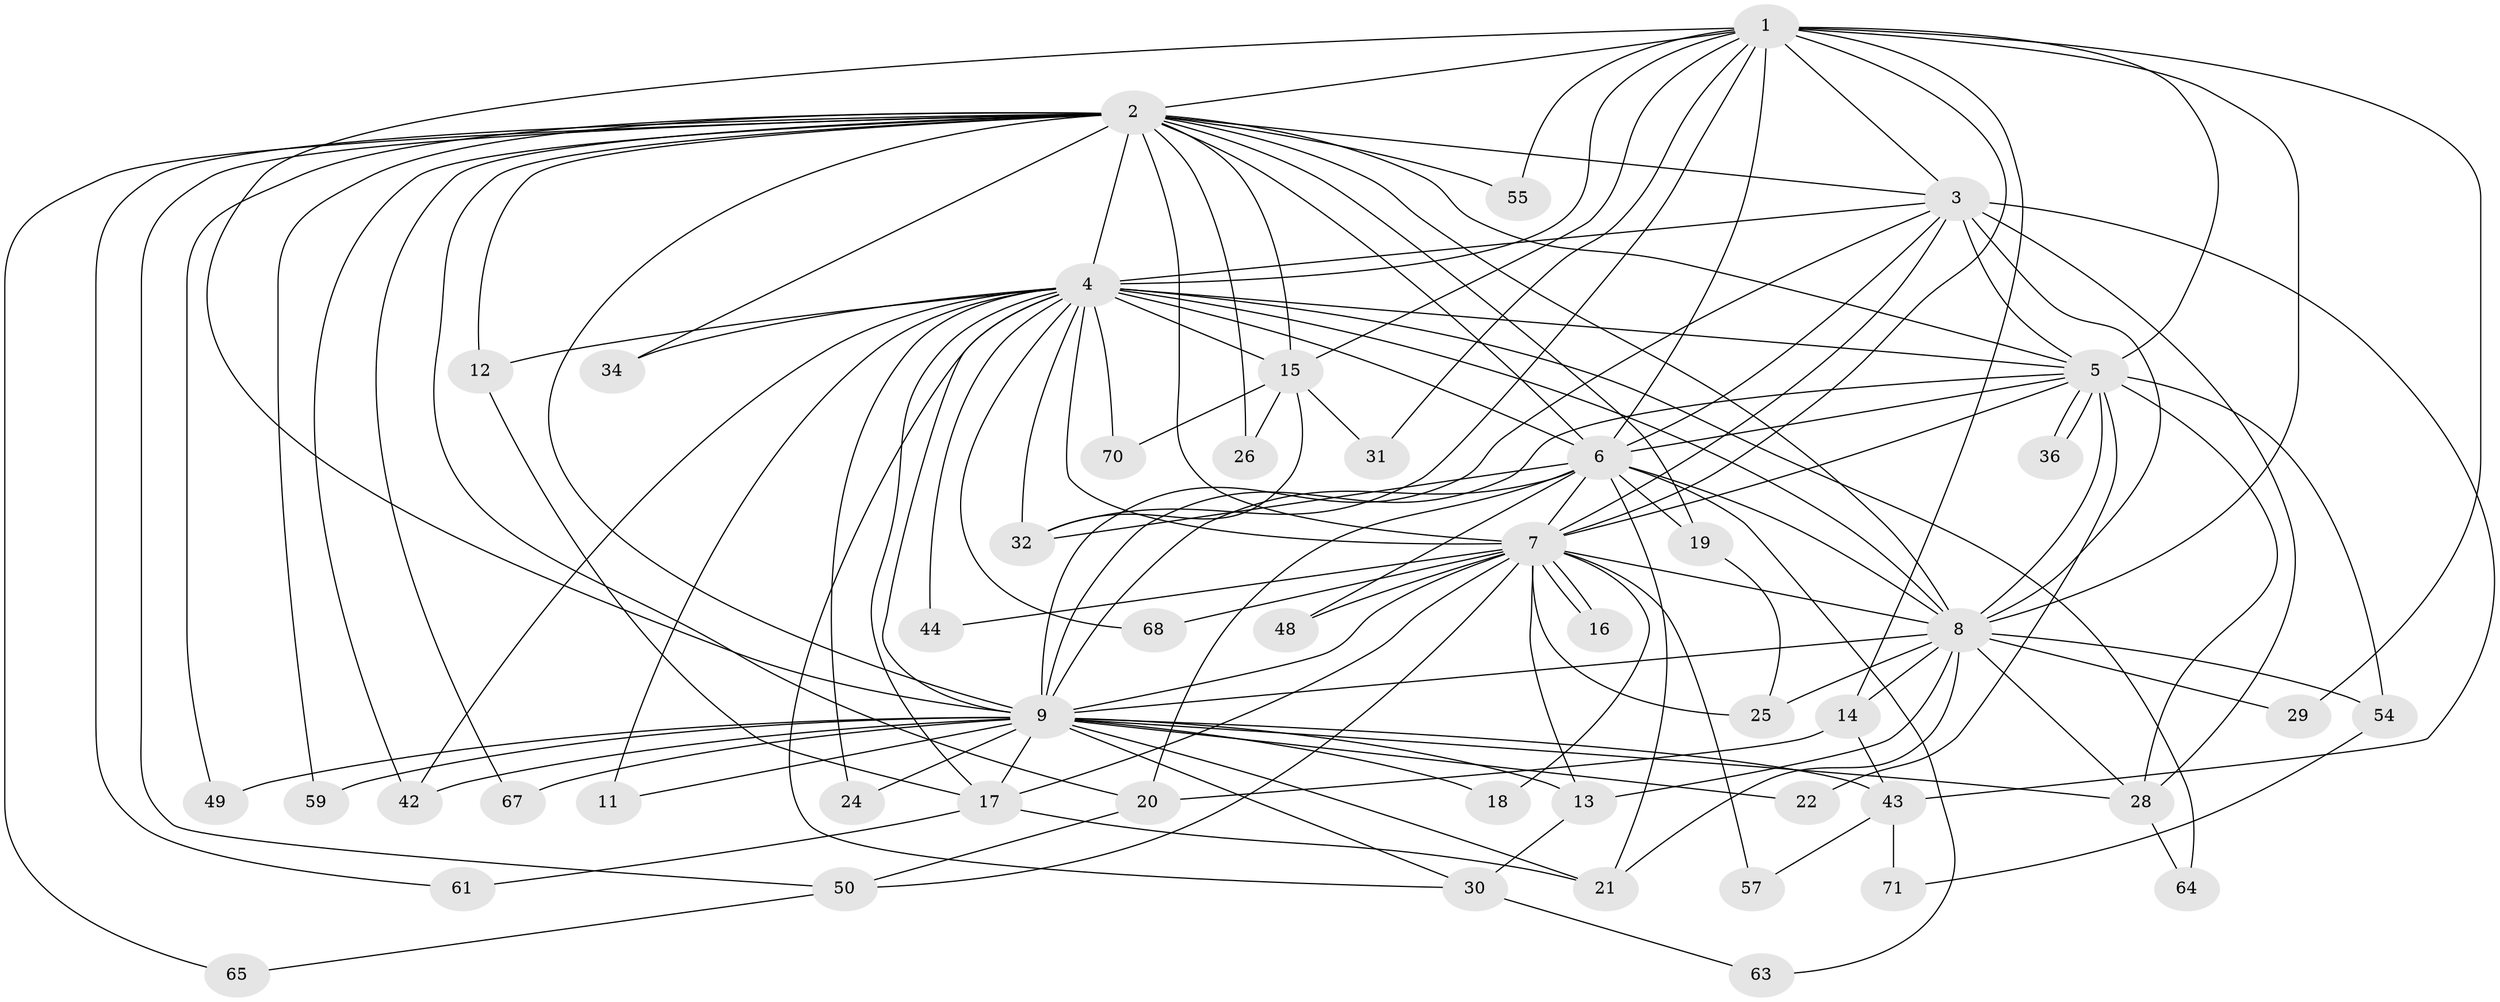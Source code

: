 // Generated by graph-tools (version 1.1) at 2025/51/02/27/25 19:51:42]
// undirected, 49 vertices, 132 edges
graph export_dot {
graph [start="1"]
  node [color=gray90,style=filled];
  1 [super="+41"];
  2 [super="+38"];
  3 [super="+46"];
  4 [super="+62"];
  5 [super="+40"];
  6 [super="+47"];
  7 [super="+69"];
  8 [super="+10"];
  9 [super="+51"];
  11;
  12;
  13 [super="+37"];
  14;
  15 [super="+23"];
  16;
  17 [super="+56"];
  18;
  19;
  20 [super="+35"];
  21 [super="+52"];
  22;
  24;
  25 [super="+27"];
  26;
  28 [super="+66"];
  29 [super="+33"];
  30 [super="+39"];
  31;
  32 [super="+53"];
  34;
  36;
  42 [super="+58"];
  43 [super="+45"];
  44;
  48;
  49;
  50 [super="+60"];
  54;
  55;
  57;
  59;
  61;
  63;
  64;
  65;
  67;
  68;
  70;
  71;
  1 -- 2;
  1 -- 3;
  1 -- 4;
  1 -- 5;
  1 -- 6 [weight=2];
  1 -- 7;
  1 -- 8 [weight=2];
  1 -- 9;
  1 -- 14;
  1 -- 15;
  1 -- 31;
  1 -- 55;
  1 -- 32;
  1 -- 29;
  2 -- 3;
  2 -- 4;
  2 -- 5;
  2 -- 6;
  2 -- 7 [weight=2];
  2 -- 8 [weight=2];
  2 -- 9;
  2 -- 12;
  2 -- 15;
  2 -- 19;
  2 -- 20;
  2 -- 26;
  2 -- 34;
  2 -- 42;
  2 -- 49;
  2 -- 50;
  2 -- 55;
  2 -- 61;
  2 -- 65;
  2 -- 67;
  2 -- 59;
  3 -- 4;
  3 -- 5;
  3 -- 6;
  3 -- 7;
  3 -- 8 [weight=3];
  3 -- 9;
  3 -- 28;
  3 -- 43;
  4 -- 5;
  4 -- 6;
  4 -- 7;
  4 -- 8 [weight=3];
  4 -- 9;
  4 -- 11;
  4 -- 12;
  4 -- 17;
  4 -- 24;
  4 -- 30;
  4 -- 32;
  4 -- 34;
  4 -- 42;
  4 -- 44;
  4 -- 64;
  4 -- 68;
  4 -- 70;
  4 -- 15;
  5 -- 6;
  5 -- 7;
  5 -- 8 [weight=2];
  5 -- 9;
  5 -- 22;
  5 -- 36;
  5 -- 36;
  5 -- 54;
  5 -- 28;
  6 -- 7;
  6 -- 8 [weight=2];
  6 -- 9;
  6 -- 19;
  6 -- 21;
  6 -- 32;
  6 -- 48;
  6 -- 63;
  6 -- 20;
  7 -- 8 [weight=2];
  7 -- 9;
  7 -- 16;
  7 -- 16;
  7 -- 18;
  7 -- 25;
  7 -- 44;
  7 -- 48;
  7 -- 50;
  7 -- 57;
  7 -- 68;
  7 -- 17;
  7 -- 13;
  8 -- 9 [weight=2];
  8 -- 13;
  8 -- 25;
  8 -- 28;
  8 -- 29 [weight=2];
  8 -- 54;
  8 -- 14;
  8 -- 21;
  9 -- 11;
  9 -- 13;
  9 -- 18;
  9 -- 21;
  9 -- 22;
  9 -- 24;
  9 -- 28;
  9 -- 30;
  9 -- 43;
  9 -- 49;
  9 -- 59;
  9 -- 67;
  9 -- 17;
  9 -- 42;
  12 -- 17;
  13 -- 30;
  14 -- 20;
  14 -- 43;
  15 -- 32;
  15 -- 70;
  15 -- 26;
  15 -- 31;
  17 -- 61;
  17 -- 21;
  19 -- 25;
  20 -- 50;
  28 -- 64;
  30 -- 63;
  43 -- 71;
  43 -- 57;
  50 -- 65;
  54 -- 71;
}
